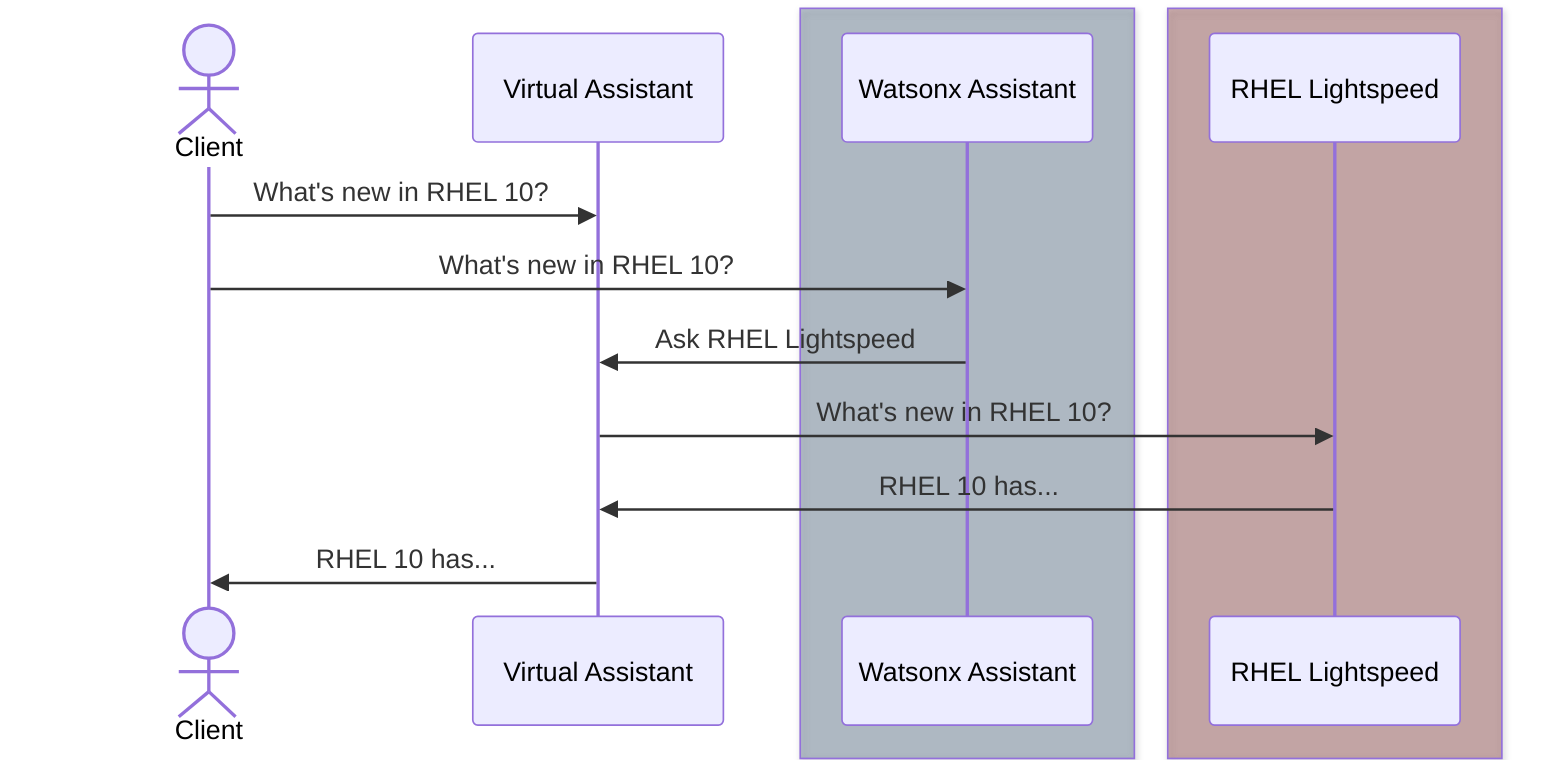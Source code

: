 sequenceDiagram
    actor Client
    participant Virtual Assistant
    box rgba(33,66,99,0.3)
        participant Watsonx Assistant
    end
    box rgba(99,0,0,0.3)
        participant RHEL Lightspeed
    end

    Client->>Virtual Assistant: What's new in RHEL 10?
    Client->>Watsonx Assistant: What's new in RHEL 10?
    Watsonx Assistant->>Virtual Assistant: Ask RHEL Lightspeed
    Virtual Assistant->> RHEL Lightspeed: What's new in RHEL 10?
    RHEL Lightspeed->>Virtual Assistant: RHEL 10 has...
    Virtual Assistant->>Client: RHEL 10 has...